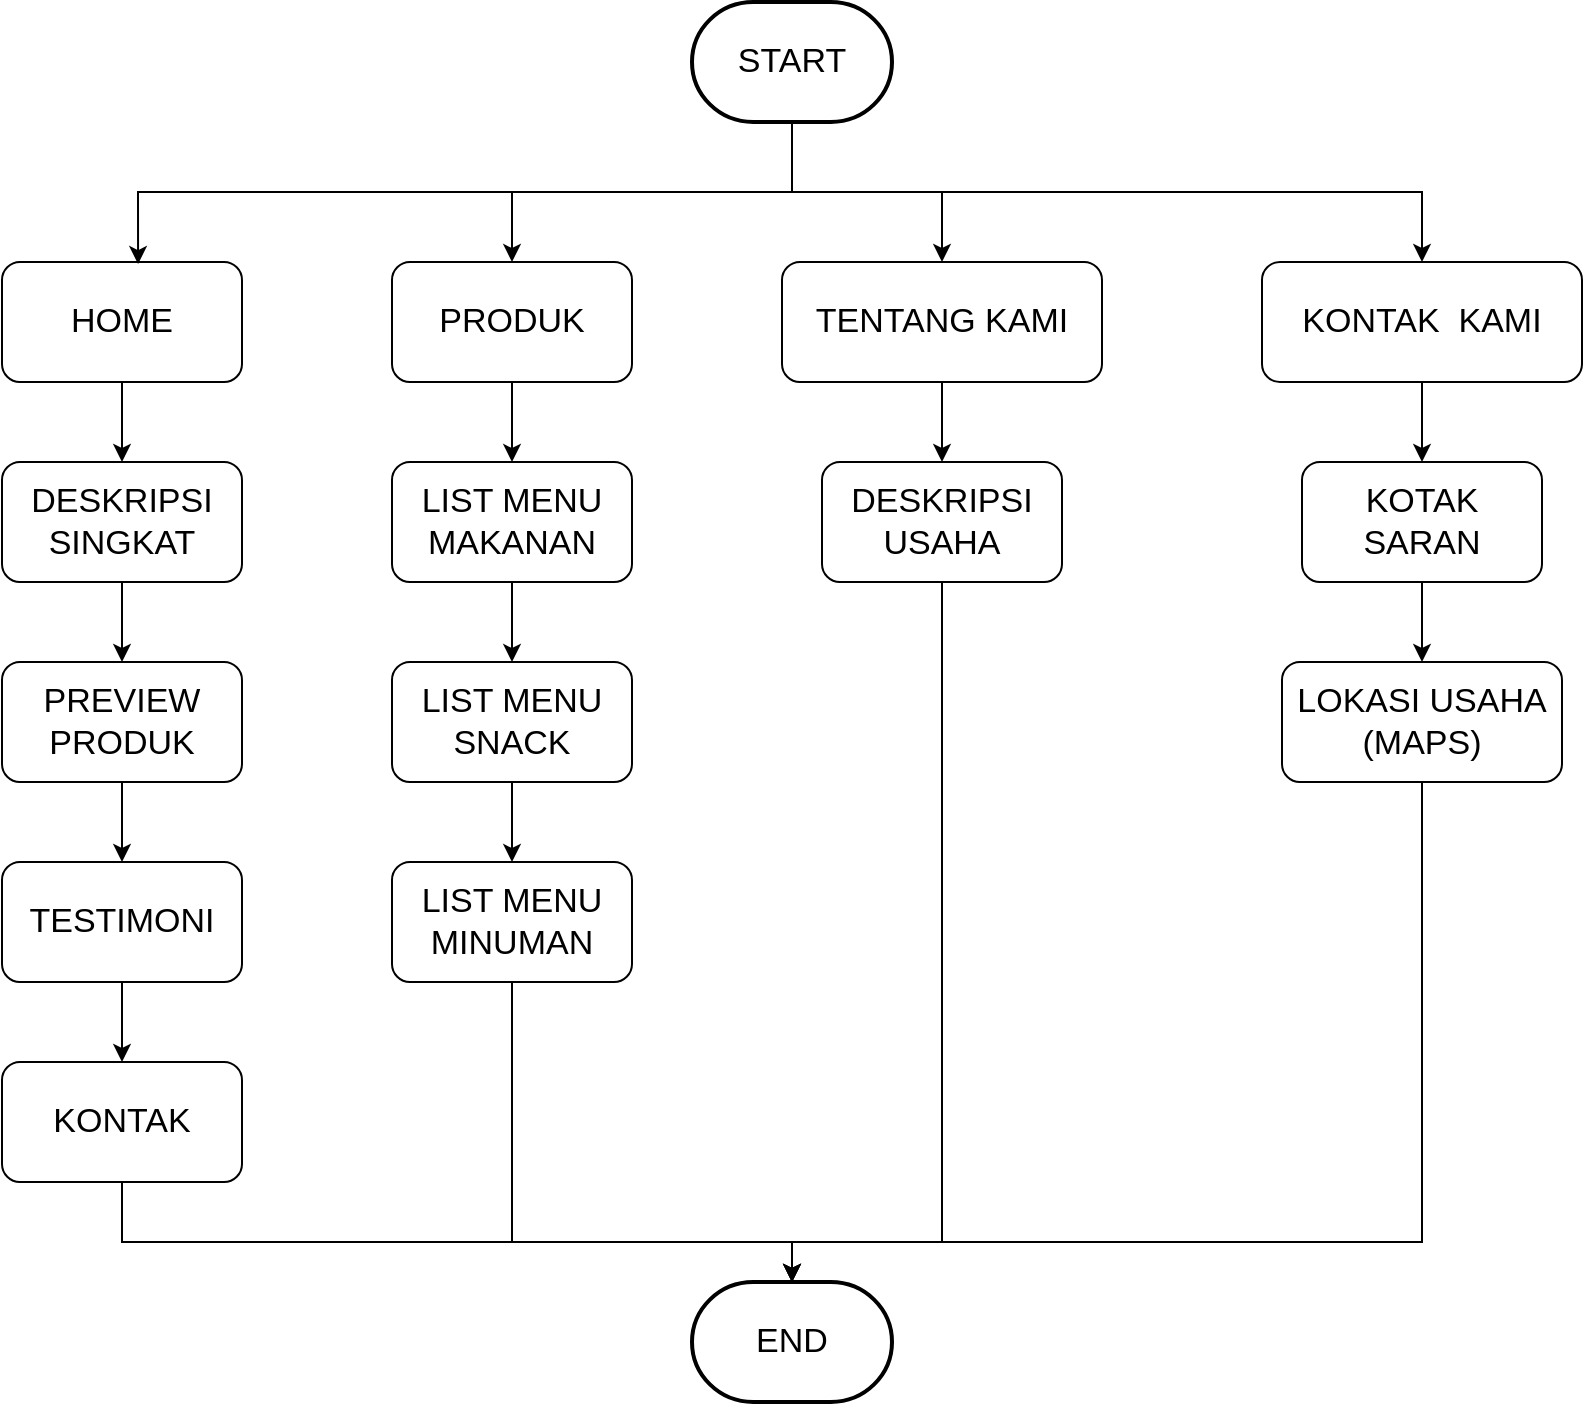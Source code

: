 <mxfile version="24.0.7" type="device">
  <diagram name="Page-1" id="eYX73KBFbFHuoBDzjUOX">
    <mxGraphModel dx="1432" dy="821" grid="1" gridSize="10" guides="1" tooltips="1" connect="1" arrows="1" fold="1" page="1" pageScale="1" pageWidth="850" pageHeight="1100" math="0" shadow="0">
      <root>
        <mxCell id="0" />
        <mxCell id="1" parent="0" />
        <mxCell id="oiAVDx6I-l48m04ewLIp-8" style="edgeStyle=orthogonalEdgeStyle;rounded=0;orthogonalLoop=1;jettySize=auto;html=1;exitX=0.5;exitY=1;exitDx=0;exitDy=0;exitPerimeter=0;" edge="1" parent="1" source="oiAVDx6I-l48m04ewLIp-2" target="oiAVDx6I-l48m04ewLIp-3">
          <mxGeometry relative="1" as="geometry" />
        </mxCell>
        <mxCell id="oiAVDx6I-l48m04ewLIp-9" style="edgeStyle=orthogonalEdgeStyle;rounded=0;orthogonalLoop=1;jettySize=auto;html=1;exitX=0.5;exitY=1;exitDx=0;exitDy=0;exitPerimeter=0;" edge="1" parent="1" source="oiAVDx6I-l48m04ewLIp-2" target="oiAVDx6I-l48m04ewLIp-5">
          <mxGeometry relative="1" as="geometry" />
        </mxCell>
        <mxCell id="oiAVDx6I-l48m04ewLIp-10" style="edgeStyle=orthogonalEdgeStyle;rounded=0;orthogonalLoop=1;jettySize=auto;html=1;exitX=0.5;exitY=1;exitDx=0;exitDy=0;exitPerimeter=0;entryX=0.5;entryY=0;entryDx=0;entryDy=0;" edge="1" parent="1" source="oiAVDx6I-l48m04ewLIp-2" target="oiAVDx6I-l48m04ewLIp-6">
          <mxGeometry relative="1" as="geometry" />
        </mxCell>
        <mxCell id="oiAVDx6I-l48m04ewLIp-2" value="START" style="strokeWidth=2;html=1;shape=mxgraph.flowchart.terminator;whiteSpace=wrap;fontSize=17;" vertex="1" parent="1">
          <mxGeometry x="375" y="80" width="100" height="60" as="geometry" />
        </mxCell>
        <mxCell id="oiAVDx6I-l48m04ewLIp-24" style="edgeStyle=orthogonalEdgeStyle;rounded=0;orthogonalLoop=1;jettySize=auto;html=1;exitX=0.5;exitY=1;exitDx=0;exitDy=0;entryX=0.5;entryY=0;entryDx=0;entryDy=0;" edge="1" parent="1" source="oiAVDx6I-l48m04ewLIp-3" target="oiAVDx6I-l48m04ewLIp-21">
          <mxGeometry relative="1" as="geometry" />
        </mxCell>
        <mxCell id="oiAVDx6I-l48m04ewLIp-3" value="PRODUK" style="rounded=1;whiteSpace=wrap;html=1;fontSize=17;" vertex="1" parent="1">
          <mxGeometry x="225" y="210" width="120" height="60" as="geometry" />
        </mxCell>
        <mxCell id="oiAVDx6I-l48m04ewLIp-13" style="edgeStyle=orthogonalEdgeStyle;rounded=0;orthogonalLoop=1;jettySize=auto;html=1;exitX=0.5;exitY=1;exitDx=0;exitDy=0;entryX=0.5;entryY=0;entryDx=0;entryDy=0;" edge="1" parent="1" source="oiAVDx6I-l48m04ewLIp-4" target="oiAVDx6I-l48m04ewLIp-12">
          <mxGeometry relative="1" as="geometry" />
        </mxCell>
        <mxCell id="oiAVDx6I-l48m04ewLIp-4" value="HOME" style="rounded=1;whiteSpace=wrap;html=1;fontSize=17;" vertex="1" parent="1">
          <mxGeometry x="30" y="210" width="120" height="60" as="geometry" />
        </mxCell>
        <mxCell id="oiAVDx6I-l48m04ewLIp-31" style="edgeStyle=orthogonalEdgeStyle;rounded=0;orthogonalLoop=1;jettySize=auto;html=1;exitX=0.5;exitY=1;exitDx=0;exitDy=0;entryX=0.5;entryY=0;entryDx=0;entryDy=0;" edge="1" parent="1" source="oiAVDx6I-l48m04ewLIp-5" target="oiAVDx6I-l48m04ewLIp-27">
          <mxGeometry relative="1" as="geometry" />
        </mxCell>
        <mxCell id="oiAVDx6I-l48m04ewLIp-5" value="TENTANG KAMI" style="rounded=1;whiteSpace=wrap;html=1;fontSize=17;" vertex="1" parent="1">
          <mxGeometry x="420" y="210" width="160" height="60" as="geometry" />
        </mxCell>
        <mxCell id="oiAVDx6I-l48m04ewLIp-32" style="edgeStyle=orthogonalEdgeStyle;rounded=0;orthogonalLoop=1;jettySize=auto;html=1;exitX=0.5;exitY=1;exitDx=0;exitDy=0;entryX=0.5;entryY=0;entryDx=0;entryDy=0;" edge="1" parent="1" source="oiAVDx6I-l48m04ewLIp-6" target="oiAVDx6I-l48m04ewLIp-28">
          <mxGeometry relative="1" as="geometry" />
        </mxCell>
        <mxCell id="oiAVDx6I-l48m04ewLIp-6" value="KONTAK&amp;nbsp; KAMI" style="rounded=1;whiteSpace=wrap;html=1;fontSize=17;" vertex="1" parent="1">
          <mxGeometry x="660" y="210" width="160" height="60" as="geometry" />
        </mxCell>
        <mxCell id="oiAVDx6I-l48m04ewLIp-7" style="edgeStyle=orthogonalEdgeStyle;rounded=0;orthogonalLoop=1;jettySize=auto;html=1;exitX=0.5;exitY=1;exitDx=0;exitDy=0;exitPerimeter=0;entryX=0.567;entryY=0.017;entryDx=0;entryDy=0;entryPerimeter=0;" edge="1" parent="1" source="oiAVDx6I-l48m04ewLIp-2" target="oiAVDx6I-l48m04ewLIp-4">
          <mxGeometry relative="1" as="geometry" />
        </mxCell>
        <mxCell id="oiAVDx6I-l48m04ewLIp-15" style="edgeStyle=orthogonalEdgeStyle;rounded=0;orthogonalLoop=1;jettySize=auto;html=1;exitX=0.5;exitY=1;exitDx=0;exitDy=0;entryX=0.5;entryY=0;entryDx=0;entryDy=0;" edge="1" parent="1" source="oiAVDx6I-l48m04ewLIp-12" target="oiAVDx6I-l48m04ewLIp-14">
          <mxGeometry relative="1" as="geometry" />
        </mxCell>
        <mxCell id="oiAVDx6I-l48m04ewLIp-12" value="DESKRIPSI SINGKAT" style="rounded=1;whiteSpace=wrap;html=1;fontSize=17;" vertex="1" parent="1">
          <mxGeometry x="30" y="310" width="120" height="60" as="geometry" />
        </mxCell>
        <mxCell id="oiAVDx6I-l48m04ewLIp-18" style="edgeStyle=orthogonalEdgeStyle;rounded=0;orthogonalLoop=1;jettySize=auto;html=1;exitX=0.5;exitY=1;exitDx=0;exitDy=0;entryX=0.5;entryY=0;entryDx=0;entryDy=0;" edge="1" parent="1" source="oiAVDx6I-l48m04ewLIp-14" target="oiAVDx6I-l48m04ewLIp-16">
          <mxGeometry relative="1" as="geometry" />
        </mxCell>
        <mxCell id="oiAVDx6I-l48m04ewLIp-14" value="PREVIEW PRODUK" style="rounded=1;whiteSpace=wrap;html=1;fontSize=17;" vertex="1" parent="1">
          <mxGeometry x="30" y="410" width="120" height="60" as="geometry" />
        </mxCell>
        <mxCell id="oiAVDx6I-l48m04ewLIp-19" style="edgeStyle=orthogonalEdgeStyle;rounded=0;orthogonalLoop=1;jettySize=auto;html=1;exitX=0.5;exitY=1;exitDx=0;exitDy=0;entryX=0.5;entryY=0;entryDx=0;entryDy=0;" edge="1" parent="1" source="oiAVDx6I-l48m04ewLIp-16" target="oiAVDx6I-l48m04ewLIp-17">
          <mxGeometry relative="1" as="geometry" />
        </mxCell>
        <mxCell id="oiAVDx6I-l48m04ewLIp-16" value="TESTIMONI" style="rounded=1;whiteSpace=wrap;html=1;fontSize=17;" vertex="1" parent="1">
          <mxGeometry x="30" y="510" width="120" height="60" as="geometry" />
        </mxCell>
        <mxCell id="oiAVDx6I-l48m04ewLIp-17" value="KONTAK" style="rounded=1;whiteSpace=wrap;html=1;fontSize=17;" vertex="1" parent="1">
          <mxGeometry x="30" y="610" width="120" height="60" as="geometry" />
        </mxCell>
        <mxCell id="oiAVDx6I-l48m04ewLIp-25" style="edgeStyle=orthogonalEdgeStyle;rounded=0;orthogonalLoop=1;jettySize=auto;html=1;exitX=0.5;exitY=1;exitDx=0;exitDy=0;entryX=0.5;entryY=0;entryDx=0;entryDy=0;" edge="1" parent="1" source="oiAVDx6I-l48m04ewLIp-21" target="oiAVDx6I-l48m04ewLIp-22">
          <mxGeometry relative="1" as="geometry" />
        </mxCell>
        <mxCell id="oiAVDx6I-l48m04ewLIp-21" value="LIST MENU MAKANAN" style="rounded=1;whiteSpace=wrap;html=1;fontSize=17;" vertex="1" parent="1">
          <mxGeometry x="225" y="310" width="120" height="60" as="geometry" />
        </mxCell>
        <mxCell id="oiAVDx6I-l48m04ewLIp-26" style="edgeStyle=orthogonalEdgeStyle;rounded=0;orthogonalLoop=1;jettySize=auto;html=1;exitX=0.5;exitY=1;exitDx=0;exitDy=0;" edge="1" parent="1" source="oiAVDx6I-l48m04ewLIp-22" target="oiAVDx6I-l48m04ewLIp-23">
          <mxGeometry relative="1" as="geometry" />
        </mxCell>
        <mxCell id="oiAVDx6I-l48m04ewLIp-22" value="LIST MENU SNACK" style="rounded=1;whiteSpace=wrap;html=1;fontSize=17;" vertex="1" parent="1">
          <mxGeometry x="225" y="410" width="120" height="60" as="geometry" />
        </mxCell>
        <mxCell id="oiAVDx6I-l48m04ewLIp-23" value="LIST MENU MINUMAN" style="rounded=1;whiteSpace=wrap;html=1;fontSize=17;" vertex="1" parent="1">
          <mxGeometry x="225" y="510" width="120" height="60" as="geometry" />
        </mxCell>
        <mxCell id="oiAVDx6I-l48m04ewLIp-27" value="DESKRIPSI USAHA" style="rounded=1;whiteSpace=wrap;html=1;fontSize=17;" vertex="1" parent="1">
          <mxGeometry x="440" y="310" width="120" height="60" as="geometry" />
        </mxCell>
        <mxCell id="oiAVDx6I-l48m04ewLIp-33" style="edgeStyle=orthogonalEdgeStyle;rounded=0;orthogonalLoop=1;jettySize=auto;html=1;exitX=0.5;exitY=1;exitDx=0;exitDy=0;" edge="1" parent="1" source="oiAVDx6I-l48m04ewLIp-28" target="oiAVDx6I-l48m04ewLIp-29">
          <mxGeometry relative="1" as="geometry" />
        </mxCell>
        <mxCell id="oiAVDx6I-l48m04ewLIp-28" value="KOTAK SARAN" style="rounded=1;whiteSpace=wrap;html=1;fontSize=17;" vertex="1" parent="1">
          <mxGeometry x="680" y="310" width="120" height="60" as="geometry" />
        </mxCell>
        <mxCell id="oiAVDx6I-l48m04ewLIp-29" value="LOKASI USAHA (MAPS)" style="rounded=1;whiteSpace=wrap;html=1;fontSize=17;" vertex="1" parent="1">
          <mxGeometry x="670" y="410" width="140" height="60" as="geometry" />
        </mxCell>
        <mxCell id="oiAVDx6I-l48m04ewLIp-34" value="END" style="strokeWidth=2;html=1;shape=mxgraph.flowchart.terminator;whiteSpace=wrap;fontSize=17;" vertex="1" parent="1">
          <mxGeometry x="375" y="720" width="100" height="60" as="geometry" />
        </mxCell>
        <mxCell id="oiAVDx6I-l48m04ewLIp-35" style="edgeStyle=orthogonalEdgeStyle;rounded=0;orthogonalLoop=1;jettySize=auto;html=1;exitX=0.5;exitY=1;exitDx=0;exitDy=0;entryX=0.5;entryY=0;entryDx=0;entryDy=0;entryPerimeter=0;" edge="1" parent="1" source="oiAVDx6I-l48m04ewLIp-17" target="oiAVDx6I-l48m04ewLIp-34">
          <mxGeometry relative="1" as="geometry">
            <Array as="points">
              <mxPoint x="90" y="700" />
              <mxPoint x="425" y="700" />
            </Array>
          </mxGeometry>
        </mxCell>
        <mxCell id="oiAVDx6I-l48m04ewLIp-36" style="edgeStyle=orthogonalEdgeStyle;rounded=0;orthogonalLoop=1;jettySize=auto;html=1;exitX=0.5;exitY=1;exitDx=0;exitDy=0;entryX=0.5;entryY=0;entryDx=0;entryDy=0;entryPerimeter=0;" edge="1" parent="1" source="oiAVDx6I-l48m04ewLIp-23" target="oiAVDx6I-l48m04ewLIp-34">
          <mxGeometry relative="1" as="geometry">
            <Array as="points">
              <mxPoint x="285" y="700" />
              <mxPoint x="425" y="700" />
            </Array>
          </mxGeometry>
        </mxCell>
        <mxCell id="oiAVDx6I-l48m04ewLIp-37" style="edgeStyle=orthogonalEdgeStyle;rounded=0;orthogonalLoop=1;jettySize=auto;html=1;exitX=0.5;exitY=1;exitDx=0;exitDy=0;entryX=0.5;entryY=0;entryDx=0;entryDy=0;entryPerimeter=0;" edge="1" parent="1" source="oiAVDx6I-l48m04ewLIp-27" target="oiAVDx6I-l48m04ewLIp-34">
          <mxGeometry relative="1" as="geometry">
            <Array as="points">
              <mxPoint x="500" y="700" />
              <mxPoint x="425" y="700" />
            </Array>
          </mxGeometry>
        </mxCell>
        <mxCell id="oiAVDx6I-l48m04ewLIp-38" style="edgeStyle=orthogonalEdgeStyle;rounded=0;orthogonalLoop=1;jettySize=auto;html=1;exitX=0.5;exitY=1;exitDx=0;exitDy=0;entryX=0.5;entryY=0;entryDx=0;entryDy=0;entryPerimeter=0;" edge="1" parent="1" source="oiAVDx6I-l48m04ewLIp-29" target="oiAVDx6I-l48m04ewLIp-34">
          <mxGeometry relative="1" as="geometry">
            <Array as="points">
              <mxPoint x="740" y="700" />
              <mxPoint x="425" y="700" />
            </Array>
          </mxGeometry>
        </mxCell>
      </root>
    </mxGraphModel>
  </diagram>
</mxfile>
